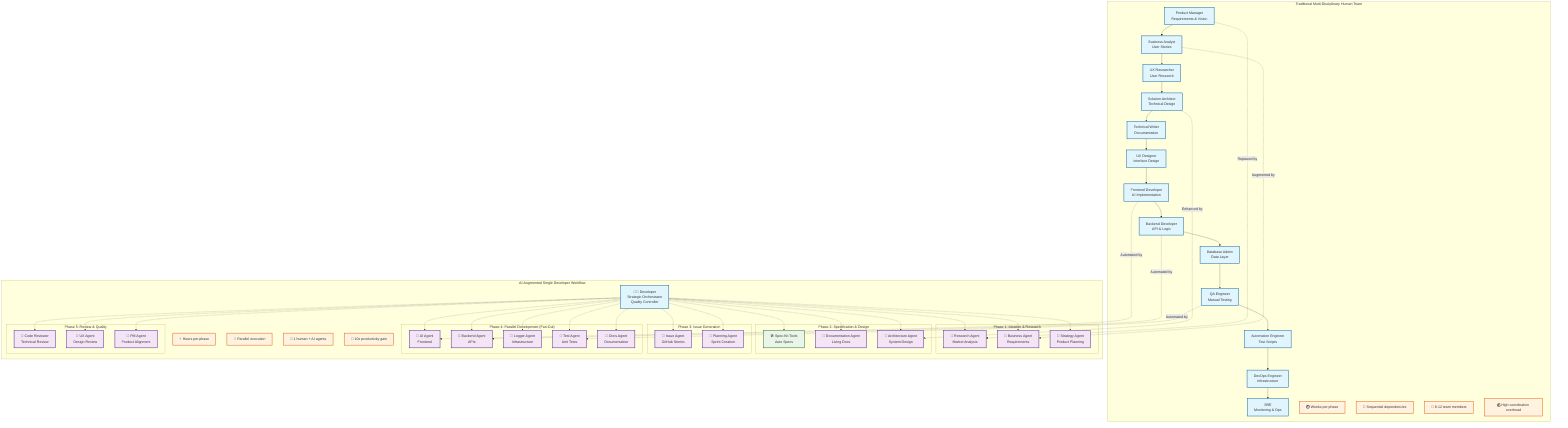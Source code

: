 graph TB
    subgraph "Traditional Multi-Disciplinary Human Team"
        direction TB
        
        %% Phase 1: Ideation
        PM1[Product Manager<br/>Requirements & Vision]
        BA1[Business Analyst<br/>User Stories]
        UXR1[UX Researcher<br/>User Research]
        
        %% Phase 2: Design & Specs
        SA1[Solution Architect<br/>Technical Design]
        TW1[Technical Writer<br/>Documentation]
        UXD1[UX Designer<br/>Interface Design]
        
        %% Phase 3: Development
        FE1[Frontend Developer<br/>UI Implementation]
        BE1[Backend Developer<br/>API & Logic]
        DBA1[Database Admin<br/>Data Layer]
        
        %% Phase 4: Testing & QA
        QA1[QA Engineer<br/>Manual Testing]
        AE1[Automation Engineer<br/>Test Scripts]
        
        %% Phase 5: DevOps & Deployment
        DO1[DevOps Engineer<br/>Infrastructure]
        SRE1[SRE<br/>Monitoring & Ops]
        
        %% Traditional Flow (Sequential)
        PM1 --> BA1
        BA1 --> UXR1
        UXR1 --> SA1
        SA1 --> TW1
        TW1 --> UXD1
        UXD1 --> FE1
        FE1 --> BE1
        BE1 --> DBA1
        DBA1 --> QA1
        QA1 --> AE1
        AE1 --> DO1
        DO1 --> SRE1
        
        %% Time indicators
        T1[⏱️ Weeks per phase]
        T2[🔄 Sequential dependencies]
        T3[👥 8-12 team members]
        T4[💰 High coordination overhead]
    end

    subgraph "AI-Augmented Single Developer Workflow"
        direction TB
        
        %% Central Human Orchestrator
        DEV[👨‍💻 Developer<br/>Strategic Orchestrator<br/>Quality Controller]
        
        %% Phase 1: AI Research & Analysis
        subgraph "Phase 1: Ideation & Research"
            RA[🤖 Research Agent<br/>Market Analysis]
            BA[🤖 Business Agent<br/>Requirements]
            SA[🤖 Strategy Agent<br/>Product Planning]
        end
        
        %% Phase 2: AI Specification
        subgraph "Phase 2: Specification & Design"
            SPEC[🛠️ Spec-Kit Tools<br/>Auto Specs]
            DOC[🤖 Documentation Agent<br/>Living Docs]
            ARCH[🤖 Architecture Agent<br/>System Design]
        end
        
        %% Phase 3: AI Issue Creation
        subgraph "Phase 3: Issue Generation"
            ISSUE[🤖 Issue Agent<br/>GitHub Stories]
            PLAN[🤖 Planning Agent<br/>Sprint Creation]
        end
        
        %% Phase 4: Parallel AI Development
        subgraph "Phase 4: Parallel Development (Fan-Out)"
            UI[🤖 UI Agent<br/>Frontend]
            API[🤖 Backend Agent<br/>APIs]
            LOG[🤖 Logger Agent<br/>Infrastructure]
            TEST[🤖 Test Agent<br/>Unit Tests]
            DOCS[🤖 Docs Agent<br/>Documentation]
        end
        
        %% Phase 5: AI-Assisted Review
        subgraph "Phase 5: Review & Quality"
            CR[🤖 Code Reviewer<br/>Technical Review]
            UXA[🤖 UX Agent<br/>Design Review]
            PM_A[🤖 PM Agent<br/>Product Alignment]
        end
        
        %% AI-Augmented Flow (Parallel)
        DEV -.-> RA
        DEV -.-> BA
        DEV -.-> SA
        
        DEV -.-> SPEC
        DEV -.-> DOC
        DEV -.-> ARCH
        
        DEV -.-> ISSUE
        DEV -.-> PLAN
        
        %% Parallel development
        DEV -.-> UI
        DEV -.-> API
        DEV -.-> LOG
        DEV -.-> TEST
        DEV -.-> DOCS
        
        DEV -.-> CR
        DEV -.-> UXA
        DEV -.-> PM_A
        
        %% Benefits
        B1[⚡ Hours per phase]
        B2[🔄 Parallel execution]
        B3[👤 1 human + AI agents]
        B4[🚀 10x productivity gain]
    end
    
    %% Comparison arrows
    PM1 -.->|"Replaced by"| RA
    BA1 -.->|"Augmented by"| BA
    SA1 -.->|"Enhanced by"| ARCH
    FE1 -.->|"Automated by"| UI
    BE1 -.->|"Automated by"| API
    QA1 -.->|"Automated by"| TEST

    %% Styling
    classDef human fill:#e1f5fe,stroke:#01579b,stroke-width:2px
    classDef agent fill:#f3e5f5,stroke:#4a148c,stroke-width:2px
    classDef tool fill:#e8f5e8,stroke:#1b5e20,stroke-width:2px
    classDef benefit fill:#fff3e0,stroke:#e65100,stroke-width:2px
    
    class DEV human
    class PM1,BA1,UXR1,SA1,TW1,UXD1,FE1,BE1,DBA1,QA1,AE1,DO1,SRE1 human
    class RA,BA,SA,DOC,ARCH,ISSUE,PLAN,UI,API,LOG,TEST,DOCS,CR,UXA,PM_A agent
    class SPEC tool
    class T1,T2,T3,T4,B1,B2,B3,B4 benefit